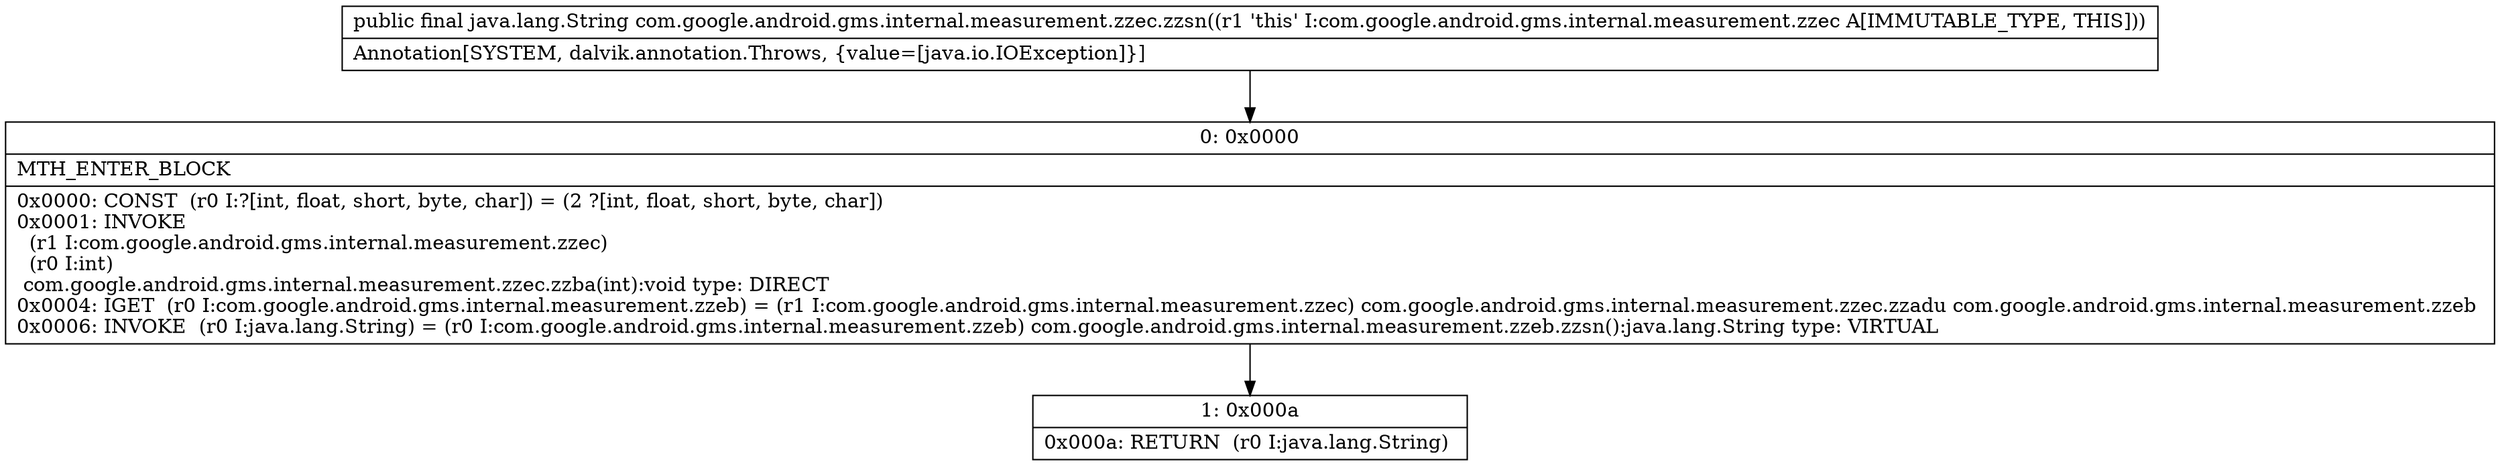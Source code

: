 digraph "CFG forcom.google.android.gms.internal.measurement.zzec.zzsn()Ljava\/lang\/String;" {
Node_0 [shape=record,label="{0\:\ 0x0000|MTH_ENTER_BLOCK\l|0x0000: CONST  (r0 I:?[int, float, short, byte, char]) = (2 ?[int, float, short, byte, char]) \l0x0001: INVOKE  \l  (r1 I:com.google.android.gms.internal.measurement.zzec)\l  (r0 I:int)\l com.google.android.gms.internal.measurement.zzec.zzba(int):void type: DIRECT \l0x0004: IGET  (r0 I:com.google.android.gms.internal.measurement.zzeb) = (r1 I:com.google.android.gms.internal.measurement.zzec) com.google.android.gms.internal.measurement.zzec.zzadu com.google.android.gms.internal.measurement.zzeb \l0x0006: INVOKE  (r0 I:java.lang.String) = (r0 I:com.google.android.gms.internal.measurement.zzeb) com.google.android.gms.internal.measurement.zzeb.zzsn():java.lang.String type: VIRTUAL \l}"];
Node_1 [shape=record,label="{1\:\ 0x000a|0x000a: RETURN  (r0 I:java.lang.String) \l}"];
MethodNode[shape=record,label="{public final java.lang.String com.google.android.gms.internal.measurement.zzec.zzsn((r1 'this' I:com.google.android.gms.internal.measurement.zzec A[IMMUTABLE_TYPE, THIS]))  | Annotation[SYSTEM, dalvik.annotation.Throws, \{value=[java.io.IOException]\}]\l}"];
MethodNode -> Node_0;
Node_0 -> Node_1;
}

